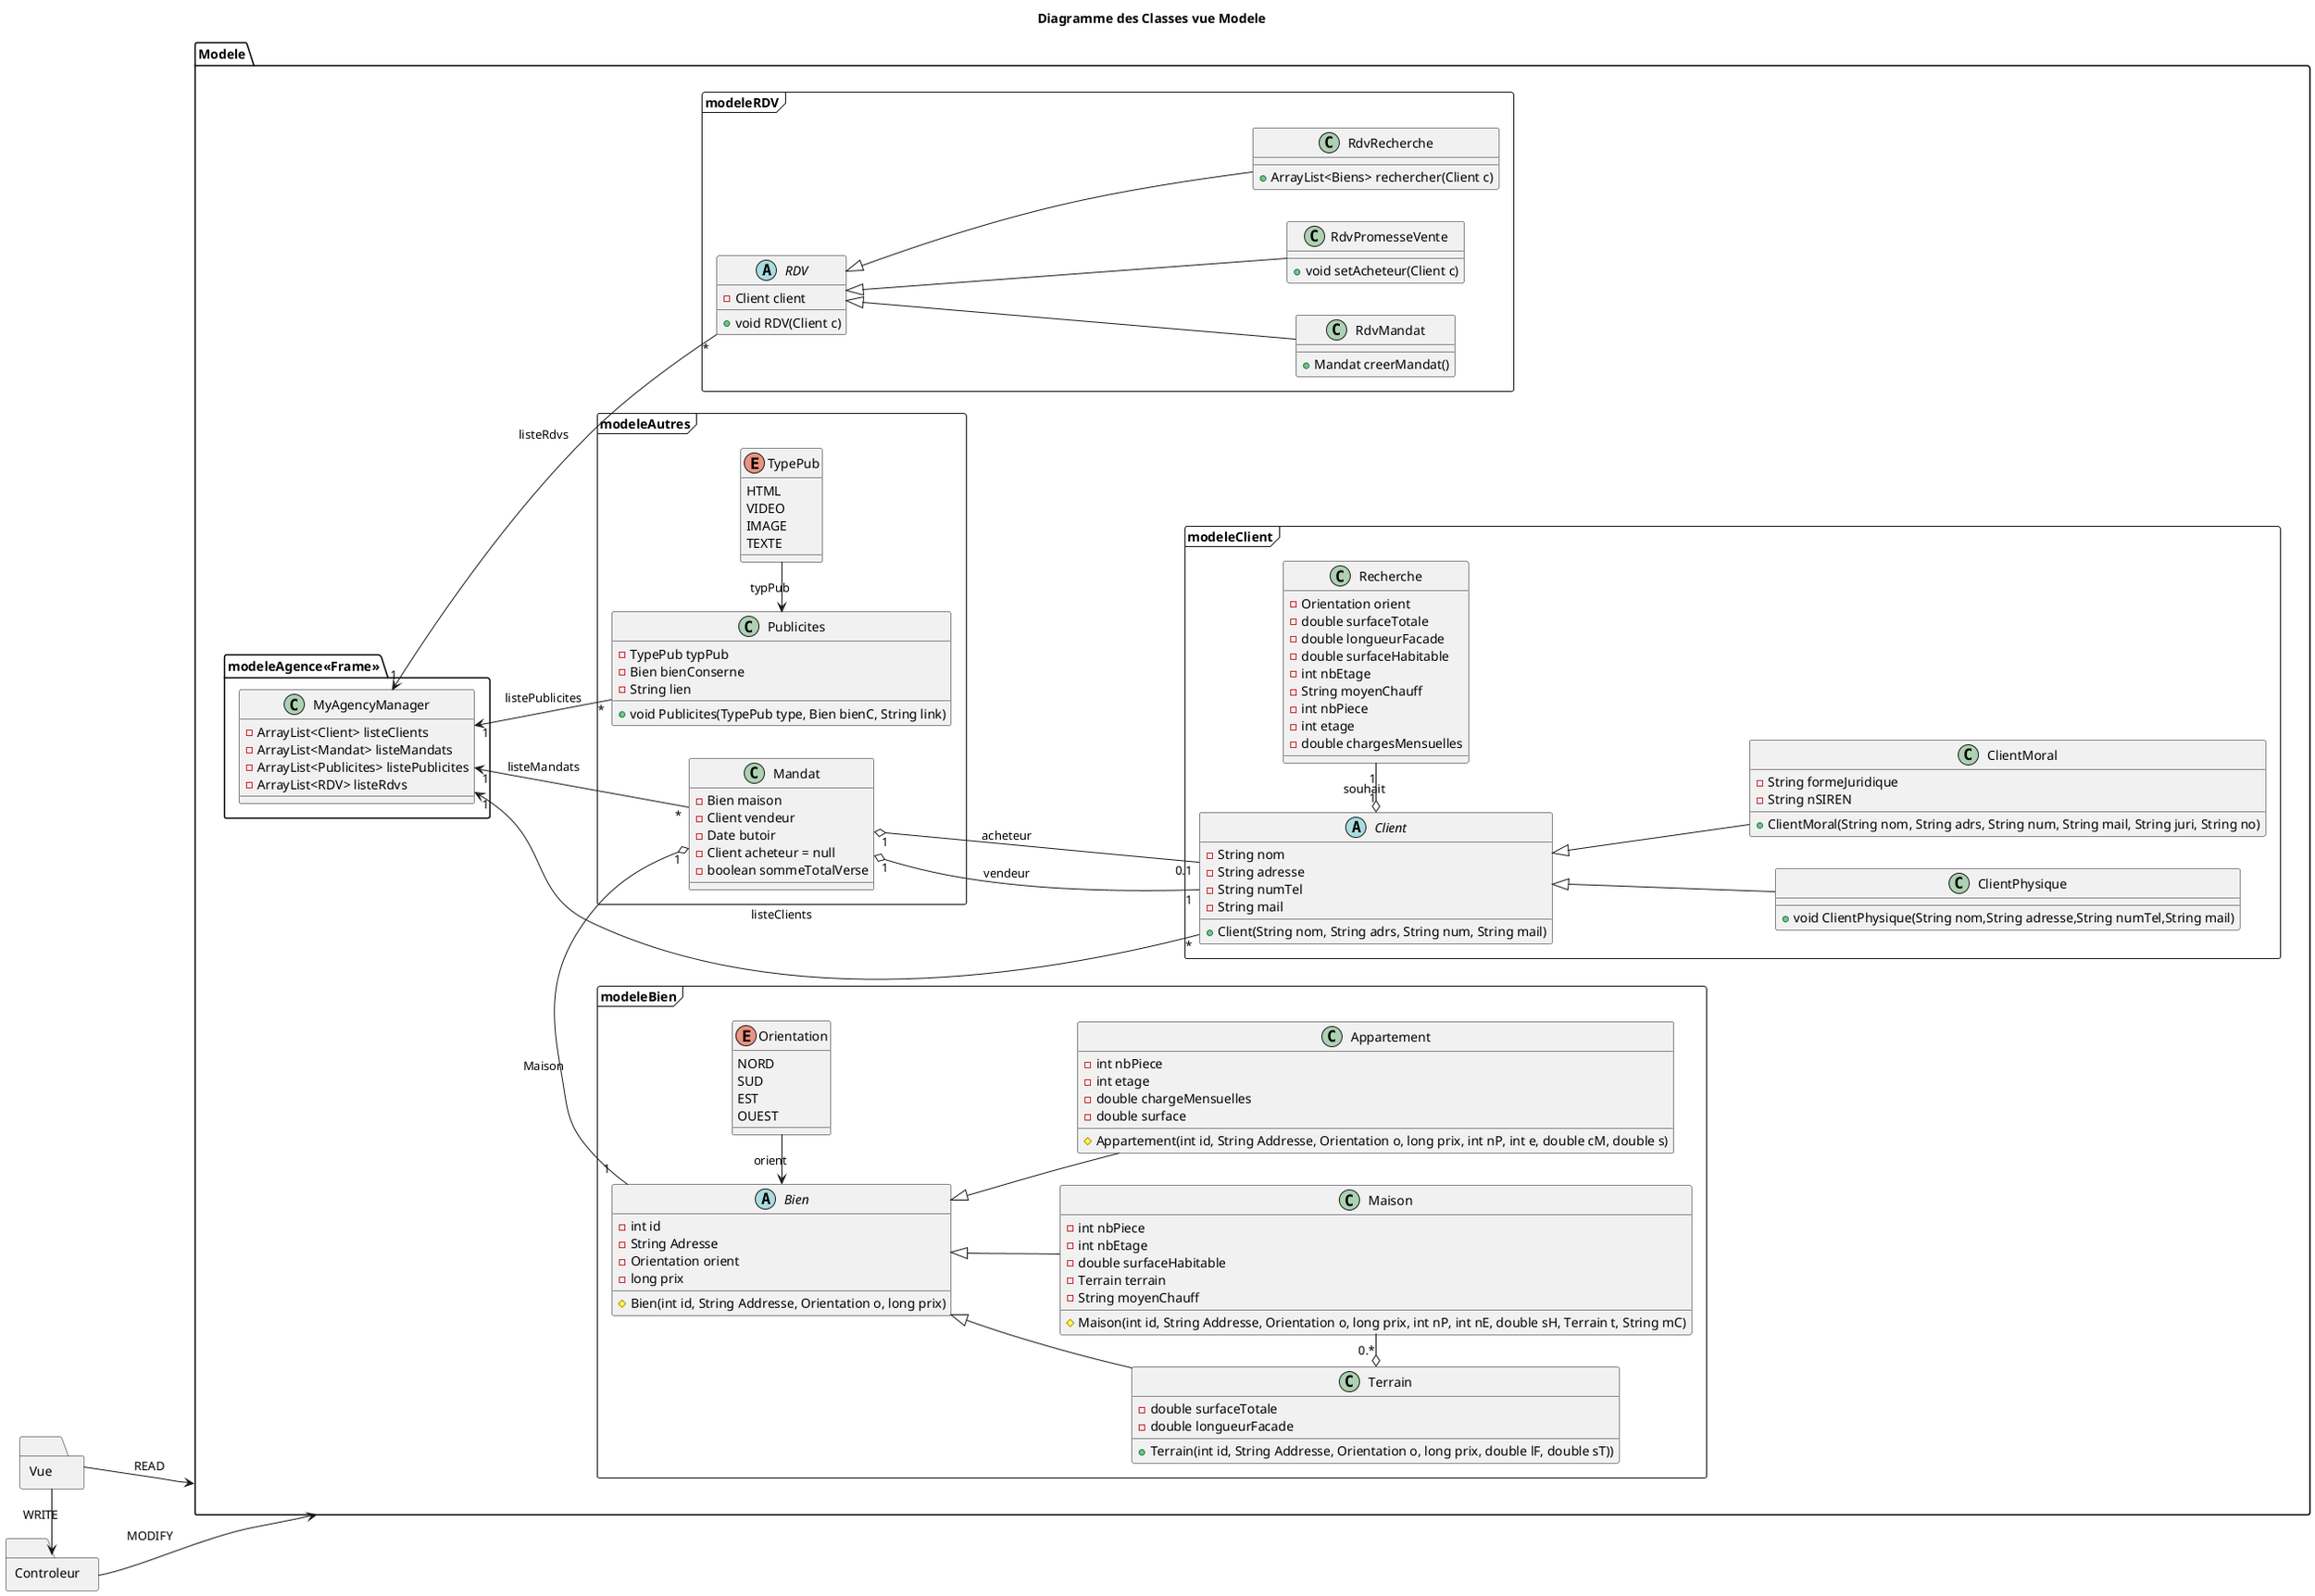 @startuml

title Diagramme des Classes vue Modele

package Modele <<Folder>> {

    package modeleAgence<<Frame>> {
        class MyAgencyManager {
        -ArrayList<Client> listeClients
        -ArrayList<Mandat> listeMandats
        -ArrayList<Publicites> listePublicites
        -ArrayList<RDV> listeRdvs
        }
    }
    package modeleClient <<Frame>> {
      abstract class Client [[java:modele.client.Client]] {
      	-String nom
      	-String adresse
      	-String numTel
      	-String mail
      	+Client(String nom, String adrs, String num, String mail)
      }
        class ClientPhysique extends Client{
            +void ClientPhysique(String nom,String adresse,String numTel,String mail)
        }

        class ClientMoral [[java:modele.client.ClientMoral]] {
        	-String formeJuridique
        	-String nSIREN
        	+ClientMoral(String nom, String adrs, String num, String mail, String juri, String no)

        }
        Client <|-- ClientMoral

        class Recherche{
            -Orientation orient
            -double surfaceTotale
            -double longueurFacade
            -double surfaceHabitable
            -int nbEtage
            -String moyenChauff
            -int nbPiece
            -int etage
            -double chargesMensuelles
        }
    }

    package modeleBien <<Frame>> {
        enum Orientation{
            NORD
            SUD
            EST
            OUEST
         }
         abstract class Bien [[java:modele.bien.Bien]] {
         	-int id
         	-String Adresse
         	-Orientation orient
         	-long prix
         	#Bien(int id, String Addresse, Orientation o, long prix)

         }
         class Terrain [[java:modele.bien.Terrain]] {
         	-double surfaceTotale
         	-double longueurFacade
         	+Terrain(int id, String Addresse, Orientation o, long prix, double lF, double sT))
         }
         Bien <|-- Terrain
        class Maison [[java:modele.bien.Maison]] {
        	-int nbPiece
        	-int nbEtage
        	-double surfaceHabitable
        	-Terrain terrain
        	-String moyenChauff
        	#Maison(int id, String Addresse, Orientation o, long prix, int nP, int nE, double sH, Terrain t, String mC)
        }
        Bien <|-- Maison
        class Appartement [[java:modele.bien.Appartement]] {
        	-int nbPiece
        	-int etage
        	-double chargeMensuelles
        	-double surface
        	#Appartement(int id, String Addresse, Orientation o, long prix, int nP, int e, double cM, double s)
        }
        Terrain  o- "0.*" Maison
        Bien <|-- Appartement
    }

    package modeleRDV <<Frame>> {
        abstract RDV{
            -Client client
            +void RDV(Client c)
        }

        class RdvMandat extends RDV{
            +Mandat creerMandat()
        }

        class RdvPromesseVente extends RDV{
            +void setAcheteur(Client c)
        }

        class RdvRecherche extends RDV{
            +ArrayList<Biens> rechercher(Client c)
        }

    }

    package modeleAutres <<Frame>> {

        class Mandat{
            -Bien maison
            -Client vendeur
            -Date butoir
            -Client acheteur = null
            -boolean sommeTotalVerse
        }
		enum TypePub{
		    HTML
		    VIDEO
		    IMAGE
		    TEXTE
		}
        class Publicites{
            -TypePub typPub
            -Bien bienConserne
            -String lien
            +void Publicites(TypePub type, Bien bienC, String link)
        }


    }
}


package Vue <<Folder>> {
}

package Controleur <<Folder>> {
}

Vue --> Modele : READ
Vue -> Controleur : WRITE
Controleur -> Modele : MODIFY

MyAgencyManager"1" <-- "*" Mandat : listeMandats
MyAgencyManager "1" <--- "*" Client :listeClients
MyAgencyManager "1" <-- "*" RDV : listeRdvs
MyAgencyManager "1" <-- "*" Publicites : listePublicites

left to right direction

Client "1" o- "1" Recherche : souhait

Mandat "1" o- "1" Client : vendeur
Mandat "1" o- "0.1" Client : acheteur

Mandat "1" o- "1" Bien : Maison

Bien <- Orientation : orient
Publicites <- TypePub : typPub

@enduml
